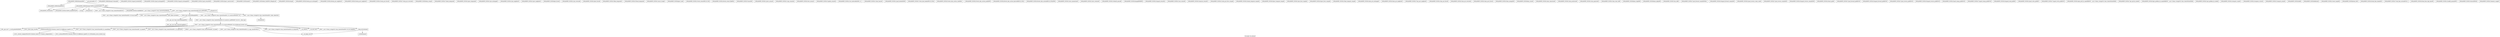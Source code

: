 digraph "Call graph: fix_dummy.ll" {
	label="Call graph: fix_dummy.ll";

	Node0x55c377770c80 [shape=record,label="{_ZN9LAMMPS_NS8FixDummyC2EPNS_6LAMMPSEiPPc}"];
	Node0x55c377770c80 -> Node0x55c37770d4c0;
	Node0x55c377770c80 -> Node0x55c37776e4a0;
	Node0x55c377770c80 -> Node0x55c3777220b0;
	Node0x55c377770c80 -> Node0x55c37771f010;
	Node0x55c377770c80 -> Node0x55c37771d5e0;
	Node0x55c377770c80 -> Node0x55c377768030;
	Node0x55c377770c80 -> Node0x55c37770b9e0;
	Node0x55c377770c80 -> Node0x55c37771d0c0;
	Node0x55c37770d4c0 [shape=record,label="{_ZN9LAMMPS_NS3FixC2EPNS_6LAMMPSEiPPc}"];
	Node0x55c37776e4a0 [shape=record,label="{strcmp}"];
	Node0x55c3777314a0 [shape=record,label="{_ZN9LAMMPS_NS8FixDummyD2Ev}"];
	Node0x55c3777314a0 -> Node0x55c3777220b0;
	Node0x55c377733960 [shape=record,label="{_ZN9LAMMPS_NS8FixDummyD0Ev}"];
	Node0x55c377733960 -> Node0x55c3777314a0;
	Node0x55c377733960 -> Node0x55c377735e40;
	Node0x55c377768030 [shape=record,label="{_ZN9LAMMPS_NS5Error3allERKNSt7__cxx1112basic_stringIcSt11char_traitsIcESaIcEEEiS8_}"];
	Node0x55c37771d0c0 [shape=record,label="{_ZNSaIcEC1Ev}"];
	Node0x55c37770b9e0 [shape=record,label="{_ZNSt7__cxx1112basic_stringIcSt11char_traitsIcESaIcEEC2IS3_EEPKcRKS3_}"];
	Node0x55c37770b9e0 -> Node0x55c377724350;
	Node0x55c37770b9e0 -> Node0x55c377726090;
	Node0x55c37770b9e0 -> Node0x55c377726e30;
	Node0x55c37770b9e0 -> Node0x55c377728050;
	Node0x55c37770b9e0 -> Node0x55c37772a730;
	Node0x55c37772c170 [shape=record,label="{__gxx_personality_v0}"];
	Node0x55c37771d5e0 [shape=record,label="{_ZNSt7__cxx1112basic_stringIcSt11char_traitsIcESaIcEED1Ev}"];
	Node0x55c37771f010 [shape=record,label="{_ZNSaIcED1Ev}"];
	Node0x55c3777220b0 [shape=record,label="{_ZN9LAMMPS_NS3FixD2Ev}"];
	Node0x55c377764200 [shape=record,label="{_ZN9LAMMPS_NS8FixDummy7setmaskEv}"];
	Node0x55c377766630 [shape=record,label="{_ZN9LAMMPS_NS3Fix13unpack_borderEiiPd}"];
	Node0x55c377767940 [shape=record,label="{_ZN9LAMMPS_NS3Fix13pack_exchangeEiPd}"];
	Node0x55c3777683c0 [shape=record,label="{_ZN9LAMMPS_NS3Fix15unpack_exchangeEiPd}"];
	Node0x55c377769db0 [shape=record,label="{_ZN9LAMMPS_NS3Fix12pack_restartEiPd}"];
	Node0x55c377736a90 [shape=record,label="{_ZN9LAMMPS_NS3Fix16post_constructorEv}"];
	Node0x55c377738730 [shape=record,label="{_ZN9LAMMPS_NS3Fix4initEv}"];
	Node0x55c377739400 [shape=record,label="{_ZN9LAMMPS_NS3Fix9init_listEiPNS_9NeighListE}"];
	Node0x55c37773b870 [shape=record,label="{_ZN9LAMMPS_NS3Fix5setupEi}"];
	Node0x55c37773c3b0 [shape=record,label="{_ZN9LAMMPS_NS3Fix18setup_pre_exchangeEv}"];
	Node0x55c37773d1c0 [shape=record,label="{_ZN9LAMMPS_NS3Fix18setup_pre_neighborEv}"];
	Node0x55c37773df00 [shape=record,label="{_ZN9LAMMPS_NS3Fix19setup_post_neighborEv}"];
	Node0x55c37773ec20 [shape=record,label="{_ZN9LAMMPS_NS3Fix15setup_pre_forceEi}"];
	Node0x55c37773fcf0 [shape=record,label="{_ZN9LAMMPS_NS3Fix17setup_pre_reverseEii}"];
	Node0x55c377742470 [shape=record,label="{_ZN9LAMMPS_NS3Fix9min_setupEi}"];
	Node0x55c377743280 [shape=record,label="{_ZN9LAMMPS_NS3Fix17initial_integrateEi}"];
	Node0x55c3777444b0 [shape=record,label="{_ZN9LAMMPS_NS3Fix14post_integrateEv}"];
	Node0x55c377745490 [shape=record,label="{_ZN9LAMMPS_NS3Fix12pre_exchangeEv}"];
	Node0x55c377746580 [shape=record,label="{_ZN9LAMMPS_NS3Fix12pre_neighborEv}"];
	Node0x55c377747e20 [shape=record,label="{_ZN9LAMMPS_NS3Fix13post_neighborEv}"];
	Node0x55c377748af0 [shape=record,label="{_ZN9LAMMPS_NS3Fix9pre_forceEi}"];
	Node0x55c37774b830 [shape=record,label="{_ZN9LAMMPS_NS3Fix11pre_reverseEii}"];
	Node0x55c37774cec0 [shape=record,label="{_ZN9LAMMPS_NS3Fix10post_forceEi}"];
	Node0x55c37774df10 [shape=record,label="{_ZN9LAMMPS_NS3Fix15final_integrateEv}"];
	Node0x55c37774f500 [shape=record,label="{_ZN9LAMMPS_NS3Fix15fused_integrateEi}"];
	Node0x55c377751950 [shape=record,label="{_ZN9LAMMPS_NS3Fix11end_of_stepEv}"];
	Node0x55c377752d30 [shape=record,label="{_ZN9LAMMPS_NS3Fix8post_runEv}"];
	Node0x55c377753d70 [shape=record,label="{_ZN9LAMMPS_NS3Fix13write_restartEP8_IO_FILE}"];
	Node0x55c377754e80 [shape=record,label="{_ZN9LAMMPS_NS3Fix18write_restart_fileEPKc}"];
	Node0x55c377755b80 [shape=record,label="{_ZN9LAMMPS_NS3Fix7restartEPc}"];
	Node0x55c377756d60 [shape=record,label="{_ZN9LAMMPS_NS3Fix11grow_arraysEi}"];
	Node0x55c377757a20 [shape=record,label="{_ZN9LAMMPS_NS3Fix11copy_arraysEiii}"];
	Node0x55c377758510 [shape=record,label="{_ZN9LAMMPS_NS3Fix10set_arraysEi}"];
	Node0x55c377759530 [shape=record,label="{_ZN9LAMMPS_NS3Fix13update_arraysEii}"];
	Node0x55c3777634f0 [shape=record,label="{_ZN9LAMMPS_NS3Fix12set_moleculeEiiiPdS1_S1_}"];
	Node0x55c377764f90 [shape=record,label="{_ZN9LAMMPS_NS3Fix11clear_bonusEv}"];
	Node0x55c377765250 [shape=record,label="{_ZN9LAMMPS_NS3Fix11pack_borderEiPiPd}"];
	Node0x55c37777eba0 [shape=record,label="{_ZN9LAMMPS_NS3Fix17write_data_headerEP8_IO_FILEi}"];
	Node0x55c37777ec20 [shape=record,label="{_ZN9LAMMPS_NS3Fix23write_data_section_sizeEiRiS1_}"];
	Node0x55c37777eca0 [shape=record,label="{_ZN9LAMMPS_NS3Fix23write_data_section_packEiPPd}"];
	Node0x55c37777ed20 [shape=record,label="{_ZN9LAMMPS_NS3Fix26write_data_section_keywordEiP8_IO_FILE}"];
	Node0x55c37777eda0 [shape=record,label="{_ZN9LAMMPS_NS3Fix18write_data_sectionEiP8_IO_FILEiPPdi}"];
	Node0x55c37777ee20 [shape=record,label="{_ZN9LAMMPS_NS3Fix13zero_momentumEv}"];
	Node0x55c37777eea0 [shape=record,label="{_ZN9LAMMPS_NS3Fix13zero_rotationEv}"];
	Node0x55c37777ef20 [shape=record,label="{_ZN9LAMMPS_NS3Fix15rebuild_specialEv}"];
	Node0x55c37777efa0 [shape=record,label="{_ZN9LAMMPS_NS3Fix5imageERPiRPPd}"];
	Node0x55c377767bd0 [shape=record,label="{_ZN9LAMMPS_NS3Fix14unpack_restartEii}"];
	Node0x55c3777682b0 [shape=record,label="{_ZN9LAMMPS_NS3Fix12size_restartEi}"];
	Node0x55c37776c100 [shape=record,label="{_ZN9LAMMPS_NS3Fix15maxsize_restartEv}"];
	Node0x55c37776c6b0 [shape=record,label="{_ZN9LAMMPS_NS3Fix21setup_pre_force_respaEii}"];
	Node0x55c377720970 [shape=record,label="{_ZN9LAMMPS_NS3Fix23initial_integrate_respaEiii}"];
	Node0x55c37770b870 [shape=record,label="{_ZN9LAMMPS_NS3Fix20post_integrate_respaEii}"];
	Node0x55c377768f60 [shape=record,label="{_ZN9LAMMPS_NS3Fix15pre_force_respaEiii}"];
	Node0x55c377747080 [shape=record,label="{_ZN9LAMMPS_NS3Fix16post_force_respaEiii}"];
	Node0x55c377749af0 [shape=record,label="{_ZN9LAMMPS_NS3Fix21final_integrate_respaEii}"];
	Node0x55c37774a3e0 [shape=record,label="{_ZN9LAMMPS_NS3Fix16min_pre_exchangeEv}"];
	Node0x55c37774ac80 [shape=record,label="{_ZN9LAMMPS_NS3Fix16min_pre_neighborEv}"];
	Node0x55c37774f060 [shape=record,label="{_ZN9LAMMPS_NS3Fix17min_post_neighborEv}"];
	Node0x55c377758a60 [shape=record,label="{_ZN9LAMMPS_NS3Fix13min_pre_forceEi}"];
	Node0x55c377763450 [shape=record,label="{_ZN9LAMMPS_NS3Fix15min_pre_reverseEii}"];
	Node0x55c3777636a0 [shape=record,label="{_ZN9LAMMPS_NS3Fix14min_post_forceEi}"];
	Node0x55c3777691f0 [shape=record,label="{_ZN9LAMMPS_NS3Fix10min_energyEPd}"];
	Node0x55c37776a780 [shape=record,label="{_ZN9LAMMPS_NS3Fix9min_storeEv}"];
	Node0x55c37776af10 [shape=record,label="{_ZN9LAMMPS_NS3Fix14min_clearstoreEv}"];
	Node0x55c377725c70 [shape=record,label="{_ZN9LAMMPS_NS3Fix13min_pushstoreEv}"];
	Node0x55c377733af0 [shape=record,label="{_ZN9LAMMPS_NS3Fix12min_popstoreEv}"];
	Node0x55c3777327c0 [shape=record,label="{_ZN9LAMMPS_NS3Fix13min_reset_refEv}"];
	Node0x55c377728620 [shape=record,label="{_ZN9LAMMPS_NS3Fix8min_stepEdPd}"];
	Node0x55c377726220 [shape=record,label="{_ZN9LAMMPS_NS3Fix9max_alphaEPd}"];
	Node0x55c37773ae00 [shape=record,label="{_ZN9LAMMPS_NS3Fix7min_dofEv}"];
	Node0x55c37773ddb0 [shape=record,label="{_ZN9LAMMPS_NS3Fix17pack_forward_commEiPiPdiS1_}"];
	Node0x55c3777437e0 [shape=record,label="{_ZN9LAMMPS_NS3Fix19unpack_forward_commEiiPd}"];
	Node0x55c377741b90 [shape=record,label="{_ZN9LAMMPS_NS3Fix22pack_reverse_comm_sizeEii}"];
	Node0x55c37776f210 [shape=record,label="{_ZN9LAMMPS_NS3Fix17pack_reverse_commEiiPd}"];
	Node0x55c377723100 [shape=record,label="{_ZN9LAMMPS_NS3Fix19unpack_reverse_commEiPiPd}"];
	Node0x55c377719700 [shape=record,label="{_ZN9LAMMPS_NS3Fix10reset_gridEv}"];
	Node0x55c377728290 [shape=record,label="{_ZN9LAMMPS_NS3Fix17pack_forward_gridEiPviPi}"];
	Node0x55c37776c850 [shape=record,label="{_ZN9LAMMPS_NS3Fix19unpack_forward_gridEiPviPi}"];
	Node0x55c37776c8d0 [shape=record,label="{_ZN9LAMMPS_NS3Fix17pack_reverse_gridEiPviPi}"];
	Node0x55c37776ba10 [shape=record,label="{_ZN9LAMMPS_NS3Fix19unpack_reverse_gridEiPviPi}"];
	Node0x55c37776c9f0 [shape=record,label="{_ZN9LAMMPS_NS3Fix15pack_remap_gridEiPviPi}"];
	Node0x55c37776ca70 [shape=record,label="{_ZN9LAMMPS_NS3Fix17unpack_remap_gridEiPviPi}"];
	Node0x55c3777793d0 [shape=record,label="{_ZN9LAMMPS_NS3Fix16unpack_read_gridEiPc}"];
	Node0x55c377779450 [shape=record,label="{_ZN9LAMMPS_NS3Fix15pack_write_gridEiPv}"];
	Node0x55c37777e420 [shape=record,label="{_ZN9LAMMPS_NS3Fix17unpack_write_gridEiPvPi}"];
	Node0x55c37777e4a0 [shape=record,label="{_ZN9LAMMPS_NS3Fix16get_grid_by_nameERKNSt7__cxx1112basic_stringIcSt11char_traitsIcESaIcEEERi}"];
	Node0x55c37777e520 [shape=record,label="{_ZN9LAMMPS_NS3Fix17get_grid_by_indexEi}"];
	Node0x55c37777e5a0 [shape=record,label="{_ZN9LAMMPS_NS3Fix20get_griddata_by_nameEiRKNSt7__cxx1112basic_stringIcSt11char_traitsIcESaIcEEERi}"];
	Node0x55c37777e620 [shape=record,label="{_ZN9LAMMPS_NS3Fix21get_griddata_by_indexEi}"];
	Node0x55c37777e6a0 [shape=record,label="{_ZN9LAMMPS_NS3Fix14compute_scalarEv}"];
	Node0x55c37777e720 [shape=record,label="{_ZN9LAMMPS_NS3Fix14compute_vectorEi}"];
	Node0x55c37777e7a0 [shape=record,label="{_ZN9LAMMPS_NS3Fix13compute_arrayEii}"];
	Node0x55c37777e820 [shape=record,label="{_ZN9LAMMPS_NS3Fix3dofEi}"];
	Node0x55c37777e8a0 [shape=record,label="{_ZN9LAMMPS_NS3Fix6deformEi}"];
	Node0x55c37777e920 [shape=record,label="{_ZN9LAMMPS_NS3Fix12reset_targetEd}"];
	Node0x55c37777e9a0 [shape=record,label="{_ZN9LAMMPS_NS3Fix8reset_dtEv}"];
	Node0x55c37777ea20 [shape=record,label="{_ZN9LAMMPS_NS3Fix16read_data_headerEPc}"];
	Node0x55c37777eaa0 [shape=record,label="{_ZN9LAMMPS_NS3Fix17read_data_sectionEPciS1_i}"];
	Node0x55c37777eb20 [shape=record,label="{_ZN9LAMMPS_NS3Fix20read_data_skip_linesEPc}"];
	Node0x55c37777f020 [shape=record,label="{_ZN9LAMMPS_NS3Fix12modify_paramEiPPc}"];
	Node0x55c37777f0a0 [shape=record,label="{_ZN9LAMMPS_NS3Fix7extractEPKcRi}"];
	Node0x55c37777f120 [shape=record,label="{_ZN9LAMMPS_NS3Fix12memory_usageEv}"];
	Node0x55c377735e40 [shape=record,label="{_ZdlPv}"];
	Node0x55c377724350 [shape=record,label="{_ZNSt7__cxx1112basic_stringIcSt11char_traitsIcESaIcEE13_M_local_dataEv}"];
	Node0x55c377726090 [shape=record,label="{_ZNSt7__cxx1112basic_stringIcSt11char_traitsIcESaIcEE12_Alloc_hiderC1EPcRKS3_}"];
	Node0x55c377728050 [shape=record,label="{_ZNSt7__cxx1112basic_stringIcSt11char_traitsIcESaIcEE12_M_constructIPKcEEvT_S8_}"];
	Node0x55c377728050 -> Node0x55c37777f1a0;
	Node0x55c377726e30 [shape=record,label="{_ZNSt11char_traitsIcE6lengthEPKc}"];
	Node0x55c377726e30 -> Node0x55c37777f220;
	Node0x55c377726e30 -> Node0x55c37777f2a0;
	Node0x55c37772a730 [shape=record,label="{_ZNSt7__cxx1112basic_stringIcSt11char_traitsIcESaIcEE12_Alloc_hiderD2Ev}"];
	Node0x55c37772a730 -> Node0x55c377780750;
	Node0x55c37777f1a0 [shape=record,label="{_ZNSt7__cxx1112basic_stringIcSt11char_traitsIcESaIcEE16_M_construct_auxIPKcEEvT_S8_St12__false_type}"];
	Node0x55c37777f1a0 -> Node0x55c3777807d0;
	Node0x55c3777807d0 [shape=record,label="{_ZNSt7__cxx1112basic_stringIcSt11char_traitsIcESaIcEE12_M_constructIPKcEEvT_S8_St20forward_iterator_tag}"];
	Node0x55c3777807d0 -> Node0x55c377780850;
	Node0x55c3777807d0 -> Node0x55c3777808d0;
	Node0x55c3777807d0 -> Node0x55c377780950;
	Node0x55c3777807d0 -> Node0x55c3777809d0;
	Node0x55c3777807d0 -> Node0x55c377780a50;
	Node0x55c3777807d0 -> Node0x55c377780ad0;
	Node0x55c3777807d0 -> Node0x55c377780b50;
	Node0x55c3777807d0 -> Node0x55c377780bd0;
	Node0x55c3777807d0 -> Node0x55c377780c50;
	Node0x55c3777807d0 -> Node0x55c377780cd0;
	Node0x55c3777807d0 -> Node0x55c377780d50;
	Node0x55c3777807d0 -> Node0x55c377780dd0;
	Node0x55c3777807d0 -> Node0x55c377780e50;
	Node0x55c3777807d0 -> Node0x55c377780ed0;
	Node0x55c377780850 [shape=record,label="{_ZN9__gnu_cxx17__is_null_pointerIKcEEbPT_}"];
	Node0x55c3777808d0 [shape=record,label="{_ZSt19__throw_logic_errorPKc}"];
	Node0x55c377780950 [shape=record,label="{_ZSt8distanceIPKcENSt15iterator_traitsIT_E15difference_typeES3_S3_}"];
	Node0x55c377780950 -> Node0x55c377780f50;
	Node0x55c377780950 -> Node0x55c377780fd0;
	Node0x55c377780a50 [shape=record,label="{_ZNSt7__cxx1112basic_stringIcSt11char_traitsIcESaIcEE7_M_dataEPc}"];
	Node0x55c3777809d0 [shape=record,label="{_ZNSt7__cxx1112basic_stringIcSt11char_traitsIcESaIcEE9_M_createERmm}"];
	Node0x55c377780ad0 [shape=record,label="{_ZNSt7__cxx1112basic_stringIcSt11char_traitsIcESaIcEE11_M_capacityEm}"];
	Node0x55c377780bd0 [shape=record,label="{_ZNSt7__cxx1112basic_stringIcSt11char_traitsIcESaIcEE13_S_copy_charsEPcPKcS7_}"];
	Node0x55c377780b50 [shape=record,label="{_ZNKSt7__cxx1112basic_stringIcSt11char_traitsIcESaIcEE7_M_dataEv}"];
	Node0x55c377780c50 [shape=record,label="{__cxa_begin_catch}"];
	Node0x55c377780cd0 [shape=record,label="{_ZNSt7__cxx1112basic_stringIcSt11char_traitsIcESaIcEE10_M_disposeEv}"];
	Node0x55c377780d50 [shape=record,label="{__cxa_rethrow}"];
	Node0x55c377780dd0 [shape=record,label="{__cxa_end_catch}"];
	Node0x55c377780ed0 [shape=record,label="{__clang_call_terminate}"];
	Node0x55c377780ed0 -> Node0x55c377780c50;
	Node0x55c377780ed0 -> Node0x55c37777fb70;
	Node0x55c37777fb70 [shape=record,label="{_ZSt9terminatev}"];
	Node0x55c377780e50 [shape=record,label="{_ZNSt7__cxx1112basic_stringIcSt11char_traitsIcESaIcEE13_M_set_lengthEm}"];
	Node0x55c377780fd0 [shape=record,label="{_ZSt10__distanceIPKcENSt15iterator_traitsIT_E15difference_typeES3_S3_St26random_access_iterator_tag}"];
	Node0x55c377780f50 [shape=record,label="{_ZSt19__iterator_categoryIPKcENSt15iterator_traitsIT_E17iterator_categoryERKS3_}"];
	Node0x55c37777f220 [shape=record,label="{_ZN9__gnu_cxx11char_traitsIcE6lengthEPKc}"];
	Node0x55c37777f220 -> Node0x55c37777fbf0;
	Node0x55c37777f2a0 [shape=record,label="{strlen}"];
	Node0x55c37777fbf0 [shape=record,label="{_ZN9__gnu_cxx11char_traitsIcE2eqERKcS3_}"];
	Node0x55c377780750 [shape=record,label="{_ZNSaIcED2Ev}"];
}
